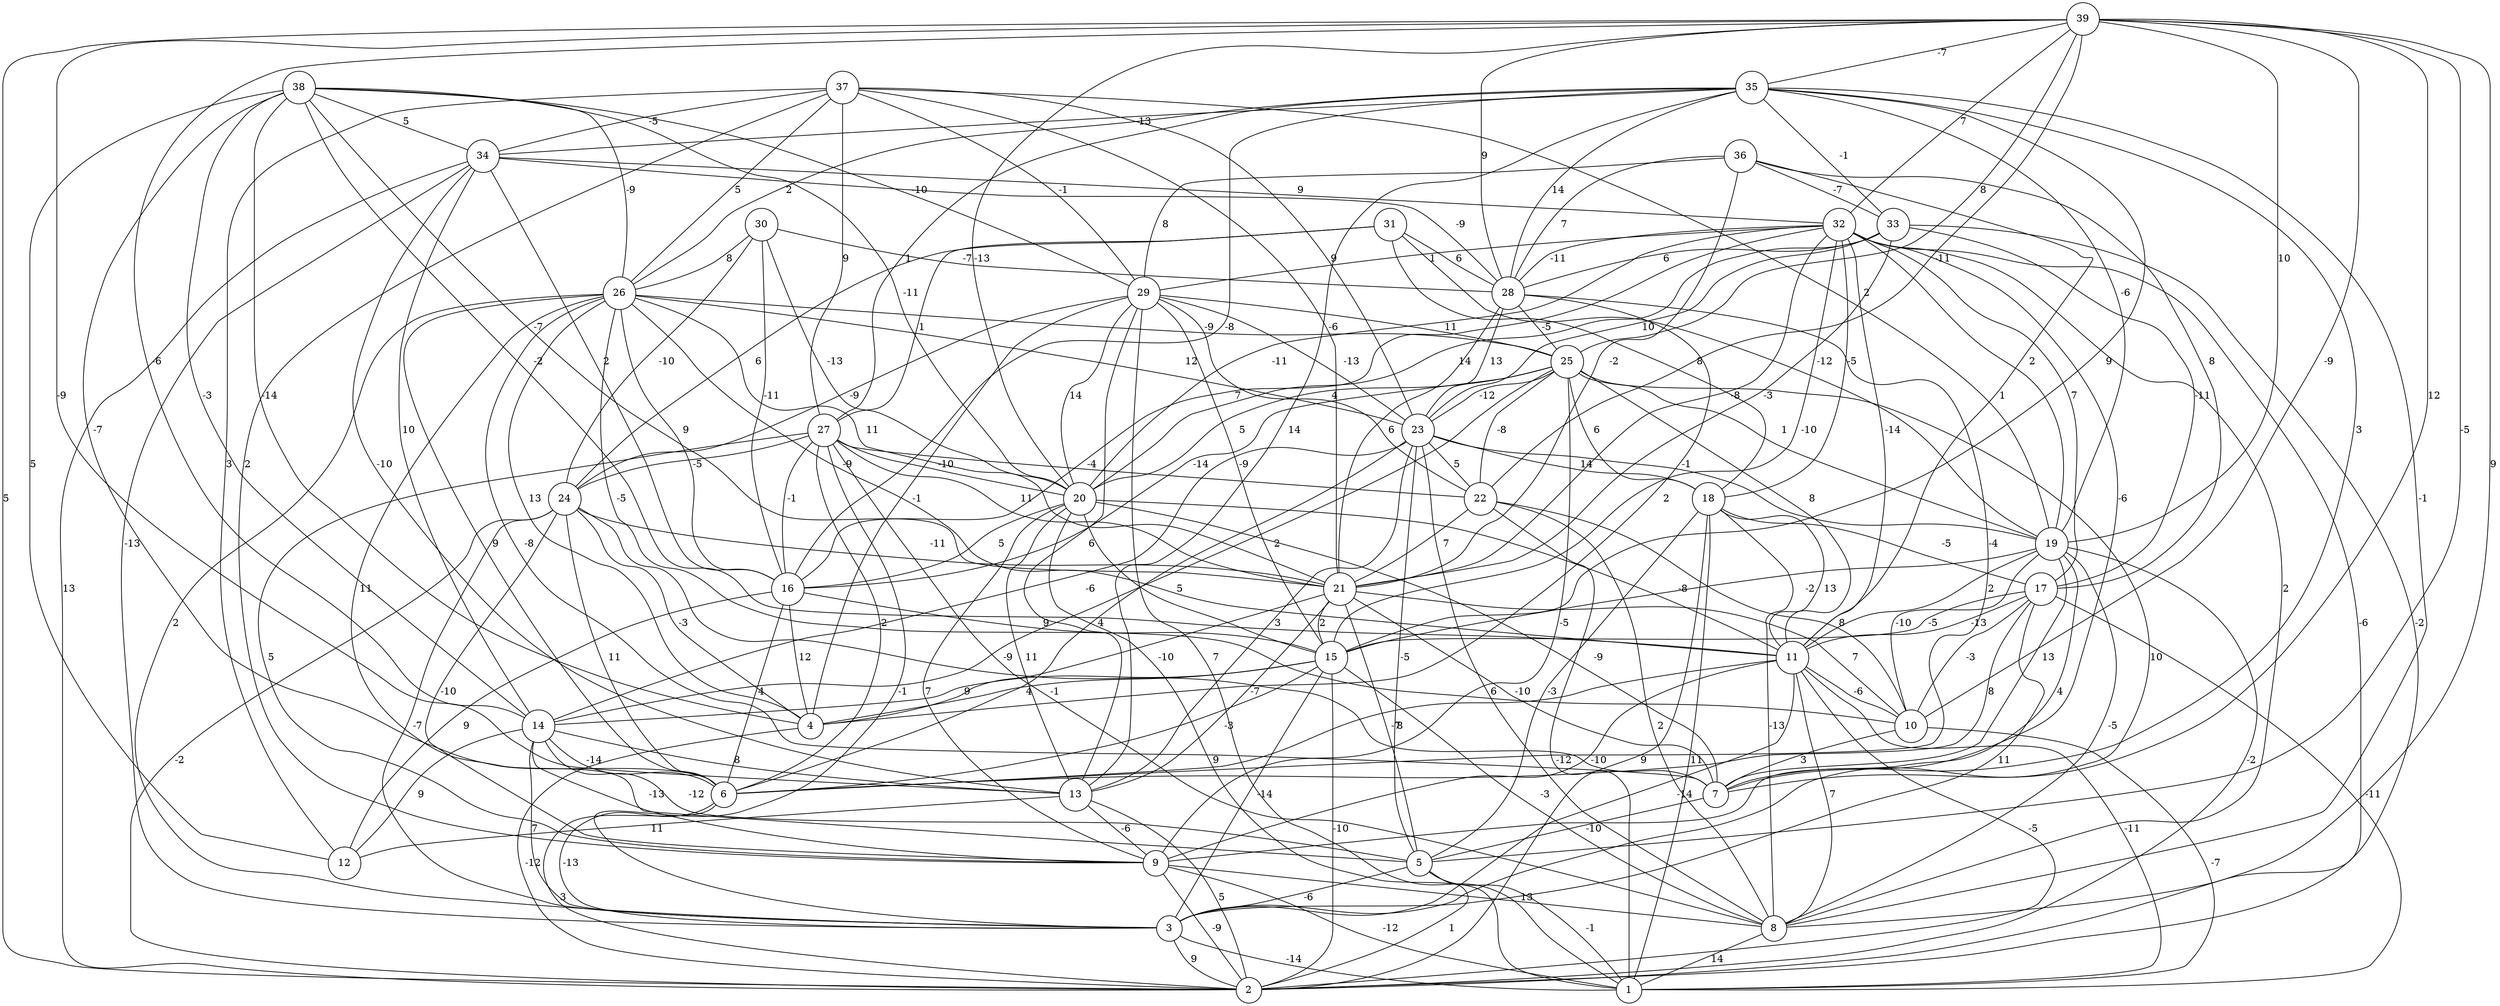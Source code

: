 graph { 
	 fontname="Helvetica,Arial,sans-serif" 
	 node [shape = circle]; 
	 39 -- 2 [label = "5"];
	 39 -- 5 [label = "-5"];
	 39 -- 7 [label = "12"];
	 39 -- 8 [label = "9"];
	 39 -- 10 [label = "-9"];
	 39 -- 13 [label = "-9"];
	 39 -- 14 [label = "-6"];
	 39 -- 19 [label = "10"];
	 39 -- 20 [label = "-13"];
	 39 -- 22 [label = "-11"];
	 39 -- 25 [label = "8"];
	 39 -- 28 [label = "9"];
	 39 -- 32 [label = "7"];
	 39 -- 35 [label = "-7"];
	 38 -- 4 [label = "-14"];
	 38 -- 6 [label = "-7"];
	 38 -- 11 [label = "-2"];
	 38 -- 12 [label = "5"];
	 38 -- 14 [label = "-3"];
	 38 -- 20 [label = "-11"];
	 38 -- 21 [label = "-7"];
	 38 -- 26 [label = "-9"];
	 38 -- 29 [label = "-10"];
	 38 -- 34 [label = "5"];
	 37 -- 9 [label = "2"];
	 37 -- 12 [label = "3"];
	 37 -- 19 [label = "2"];
	 37 -- 21 [label = "-6"];
	 37 -- 23 [label = "9"];
	 37 -- 26 [label = "5"];
	 37 -- 27 [label = "9"];
	 37 -- 29 [label = "-1"];
	 37 -- 34 [label = "-5"];
	 36 -- 11 [label = "1"];
	 36 -- 17 [label = "8"];
	 36 -- 21 [label = "-2"];
	 36 -- 28 [label = "7"];
	 36 -- 29 [label = "8"];
	 36 -- 33 [label = "-7"];
	 35 -- 7 [label = "3"];
	 35 -- 8 [label = "-1"];
	 35 -- 13 [label = "14"];
	 35 -- 15 [label = "9"];
	 35 -- 16 [label = "-8"];
	 35 -- 19 [label = "-6"];
	 35 -- 26 [label = "2"];
	 35 -- 27 [label = "1"];
	 35 -- 28 [label = "14"];
	 35 -- 33 [label = "-1"];
	 35 -- 34 [label = "-13"];
	 34 -- 2 [label = "13"];
	 34 -- 3 [label = "-13"];
	 34 -- 13 [label = "-10"];
	 34 -- 14 [label = "10"];
	 34 -- 16 [label = "2"];
	 34 -- 28 [label = "-9"];
	 34 -- 32 [label = "9"];
	 33 -- 2 [label = "-2"];
	 33 -- 17 [label = "-11"];
	 33 -- 20 [label = "14"];
	 33 -- 21 [label = "-3"];
	 33 -- 23 [label = "10"];
	 33 -- 28 [label = "6"];
	 32 -- 2 [label = "-6"];
	 32 -- 7 [label = "-6"];
	 32 -- 8 [label = "2"];
	 32 -- 11 [label = "-14"];
	 32 -- 15 [label = "-10"];
	 32 -- 16 [label = "7"];
	 32 -- 17 [label = "7"];
	 32 -- 18 [label = "-5"];
	 32 -- 19 [label = "2"];
	 32 -- 20 [label = "-11"];
	 32 -- 21 [label = "-8"];
	 32 -- 28 [label = "-11"];
	 32 -- 29 [label = "1"];
	 31 -- 18 [label = "8"];
	 31 -- 19 [label = "-12"];
	 31 -- 24 [label = "6"];
	 31 -- 27 [label = "1"];
	 31 -- 28 [label = "6"];
	 30 -- 16 [label = "-11"];
	 30 -- 20 [label = "-13"];
	 30 -- 24 [label = "-10"];
	 30 -- 26 [label = "8"];
	 30 -- 28 [label = "-7"];
	 29 -- 1 [label = "7"];
	 29 -- 4 [label = "-1"];
	 29 -- 13 [label = "6"];
	 29 -- 15 [label = "-9"];
	 29 -- 20 [label = "14"];
	 29 -- 22 [label = "4"];
	 29 -- 23 [label = "-13"];
	 29 -- 24 [label = "-9"];
	 29 -- 25 [label = "11"];
	 28 -- 4 [label = "2"];
	 28 -- 6 [label = "-4"];
	 28 -- 21 [label = "6"];
	 28 -- 23 [label = "13"];
	 28 -- 25 [label = "-5"];
	 27 -- 3 [label = "-1"];
	 27 -- 6 [label = "2"];
	 27 -- 8 [label = "-1"];
	 27 -- 9 [label = "5"];
	 27 -- 16 [label = "-1"];
	 27 -- 20 [label = "-10"];
	 27 -- 21 [label = "11"];
	 27 -- 22 [label = "-4"];
	 27 -- 24 [label = "-5"];
	 26 -- 3 [label = "2"];
	 26 -- 4 [label = "13"];
	 26 -- 5 [label = "11"];
	 26 -- 6 [label = "9"];
	 26 -- 7 [label = "-8"];
	 26 -- 10 [label = "-5"];
	 26 -- 11 [label = "-9"];
	 26 -- 16 [label = "9"];
	 26 -- 21 [label = "11"];
	 26 -- 23 [label = "12"];
	 26 -- 25 [label = "-9"];
	 25 -- 3 [label = "10"];
	 25 -- 9 [label = "-5"];
	 25 -- 11 [label = "8"];
	 25 -- 14 [label = "2"];
	 25 -- 16 [label = "-14"];
	 25 -- 18 [label = "6"];
	 25 -- 19 [label = "1"];
	 25 -- 20 [label = "5"];
	 25 -- 22 [label = "-8"];
	 25 -- 23 [label = "-12"];
	 24 -- 2 [label = "-2"];
	 24 -- 3 [label = "-7"];
	 24 -- 4 [label = "-3"];
	 24 -- 6 [label = "11"];
	 24 -- 7 [label = "-9"];
	 24 -- 9 [label = "-10"];
	 24 -- 21 [label = "-11"];
	 23 -- 5 [label = "-5"];
	 23 -- 6 [label = "4"];
	 23 -- 8 [label = "6"];
	 23 -- 13 [label = "3"];
	 23 -- 14 [label = "-6"];
	 23 -- 18 [label = "14"];
	 23 -- 19 [label = "-1"];
	 23 -- 22 [label = "5"];
	 22 -- 1 [label = "-12"];
	 22 -- 8 [label = "2"];
	 22 -- 10 [label = "8"];
	 22 -- 21 [label = "7"];
	 21 -- 4 [label = "-10"];
	 21 -- 5 [label = "-7"];
	 21 -- 7 [label = "-10"];
	 21 -- 10 [label = "7"];
	 21 -- 13 [label = "-7"];
	 21 -- 15 [label = "2"];
	 20 -- 1 [label = "9"];
	 20 -- 7 [label = "-9"];
	 20 -- 9 [label = "7"];
	 20 -- 11 [label = "-8"];
	 20 -- 13 [label = "11"];
	 20 -- 15 [label = "5"];
	 20 -- 16 [label = "5"];
	 19 -- 2 [label = "-2"];
	 19 -- 7 [label = "13"];
	 19 -- 8 [label = "-5"];
	 19 -- 9 [label = "4"];
	 19 -- 10 [label = "-10"];
	 19 -- 11 [label = "2"];
	 19 -- 15 [label = "-2"];
	 18 -- 1 [label = "11"];
	 18 -- 2 [label = "9"];
	 18 -- 5 [label = "-3"];
	 18 -- 8 [label = "-13"];
	 18 -- 11 [label = "13"];
	 18 -- 17 [label = "-5"];
	 17 -- 1 [label = "-11"];
	 17 -- 3 [label = "11"];
	 17 -- 6 [label = "8"];
	 17 -- 10 [label = "-3"];
	 17 -- 11 [label = "-13"];
	 17 -- 15 [label = "-5"];
	 16 -- 4 [label = "12"];
	 16 -- 6 [label = "4"];
	 16 -- 12 [label = "9"];
	 16 -- 15 [label = "9"];
	 15 -- 2 [label = "-10"];
	 15 -- 3 [label = "-14"];
	 15 -- 4 [label = "4"];
	 15 -- 6 [label = "-3"];
	 15 -- 8 [label = "-3"];
	 15 -- 14 [label = "9"];
	 14 -- 3 [label = "7"];
	 14 -- 5 [label = "-12"];
	 14 -- 6 [label = "-14"];
	 14 -- 9 [label = "-13"];
	 14 -- 12 [label = "9"];
	 14 -- 13 [label = "8"];
	 13 -- 2 [label = "5"];
	 13 -- 9 [label = "-6"];
	 13 -- 12 [label = "11"];
	 11 -- 1 [label = "-11"];
	 11 -- 2 [label = "-5"];
	 11 -- 3 [label = "-14"];
	 11 -- 6 [label = "8"];
	 11 -- 8 [label = "7"];
	 11 -- 9 [label = "-10"];
	 11 -- 10 [label = "-6"];
	 10 -- 1 [label = "-7"];
	 10 -- 7 [label = "3"];
	 9 -- 1 [label = "-12"];
	 9 -- 2 [label = "-9"];
	 9 -- 8 [label = "13"];
	 8 -- 1 [label = "14"];
	 7 -- 5 [label = "-10"];
	 6 -- 2 [label = "3"];
	 6 -- 3 [label = "-13"];
	 5 -- 1 [label = "-1"];
	 5 -- 2 [label = "1"];
	 5 -- 3 [label = "-6"];
	 4 -- 2 [label = "-12"];
	 3 -- 1 [label = "-14"];
	 3 -- 2 [label = "9"];
	 1;
	 2;
	 3;
	 4;
	 5;
	 6;
	 7;
	 8;
	 9;
	 10;
	 11;
	 12;
	 13;
	 14;
	 15;
	 16;
	 17;
	 18;
	 19;
	 20;
	 21;
	 22;
	 23;
	 24;
	 25;
	 26;
	 27;
	 28;
	 29;
	 30;
	 31;
	 32;
	 33;
	 34;
	 35;
	 36;
	 37;
	 38;
	 39;
}
